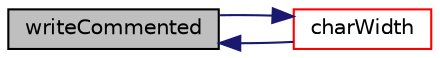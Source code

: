 digraph "writeCommented"
{
  bgcolor="transparent";
  edge [fontname="Helvetica",fontsize="10",labelfontname="Helvetica",labelfontsize="10"];
  node [fontname="Helvetica",fontsize="10",shape=record];
  rankdir="LR";
  Node1 [label="writeCommented",height=0.2,width=0.4,color="black", fillcolor="grey75", style="filled", fontcolor="black"];
  Node1 -> Node2 [dir="back",color="midnightblue",fontsize="10",style="solid",fontname="Helvetica"];
  Node2 [label="charWidth",height=0.2,width=0.4,color="red",URL="$a02985.html#aca0153d95b5d66cf3e8997b79b087b54",tooltip="Return width of character stream output. "];
  Node2 -> Node1 [dir="back",color="midnightblue",fontsize="10",style="solid",fontname="Helvetica"];
}
